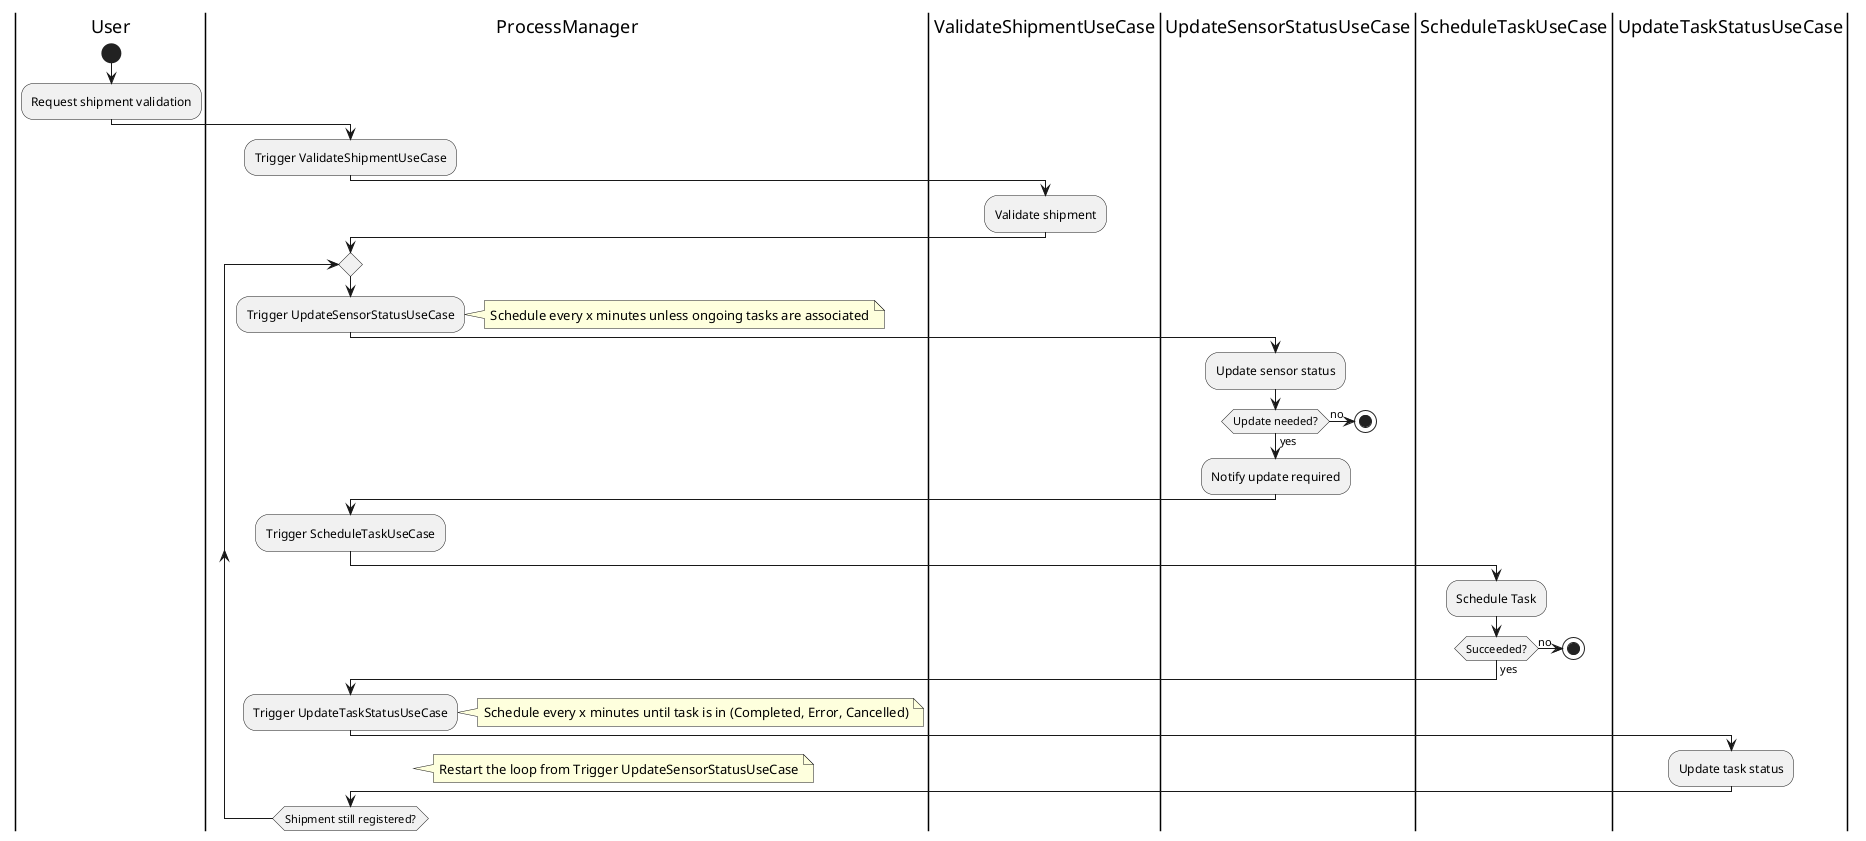 @startuml

|User|
start
:Request shipment validation;

|ProcessManager|
:Trigger ValidateShipmentUseCase;

|ValidateShipmentUseCase|
:Validate shipment;

|ProcessManager|
repeat
:Trigger UpdateSensorStatusUseCase;
note right
Schedule every x minutes unless ongoing tasks are associated
end note

|UpdateSensorStatusUseCase|
:Update sensor status;
if (Update needed?) then (yes)
:Notify update required;
else (no)
stop
endif


|ProcessManager|
:Trigger ScheduleTaskUseCase;

|ScheduleTaskUseCase|
:Schedule Task;
if (Succeeded?) then (yes)

else (no)
stop
endif

|ProcessManager|
:Trigger UpdateTaskStatusUseCase;
note right
Schedule every x minutes until task is in (Completed, Error, Cancelled)
end note

|UpdateTaskStatusUseCase|
:Update task status;

|ProcessManager|
repeat while (Shipment still registered?)
note right
Restart the loop from Trigger UpdateSensorStatusUseCase
end note

@enduml